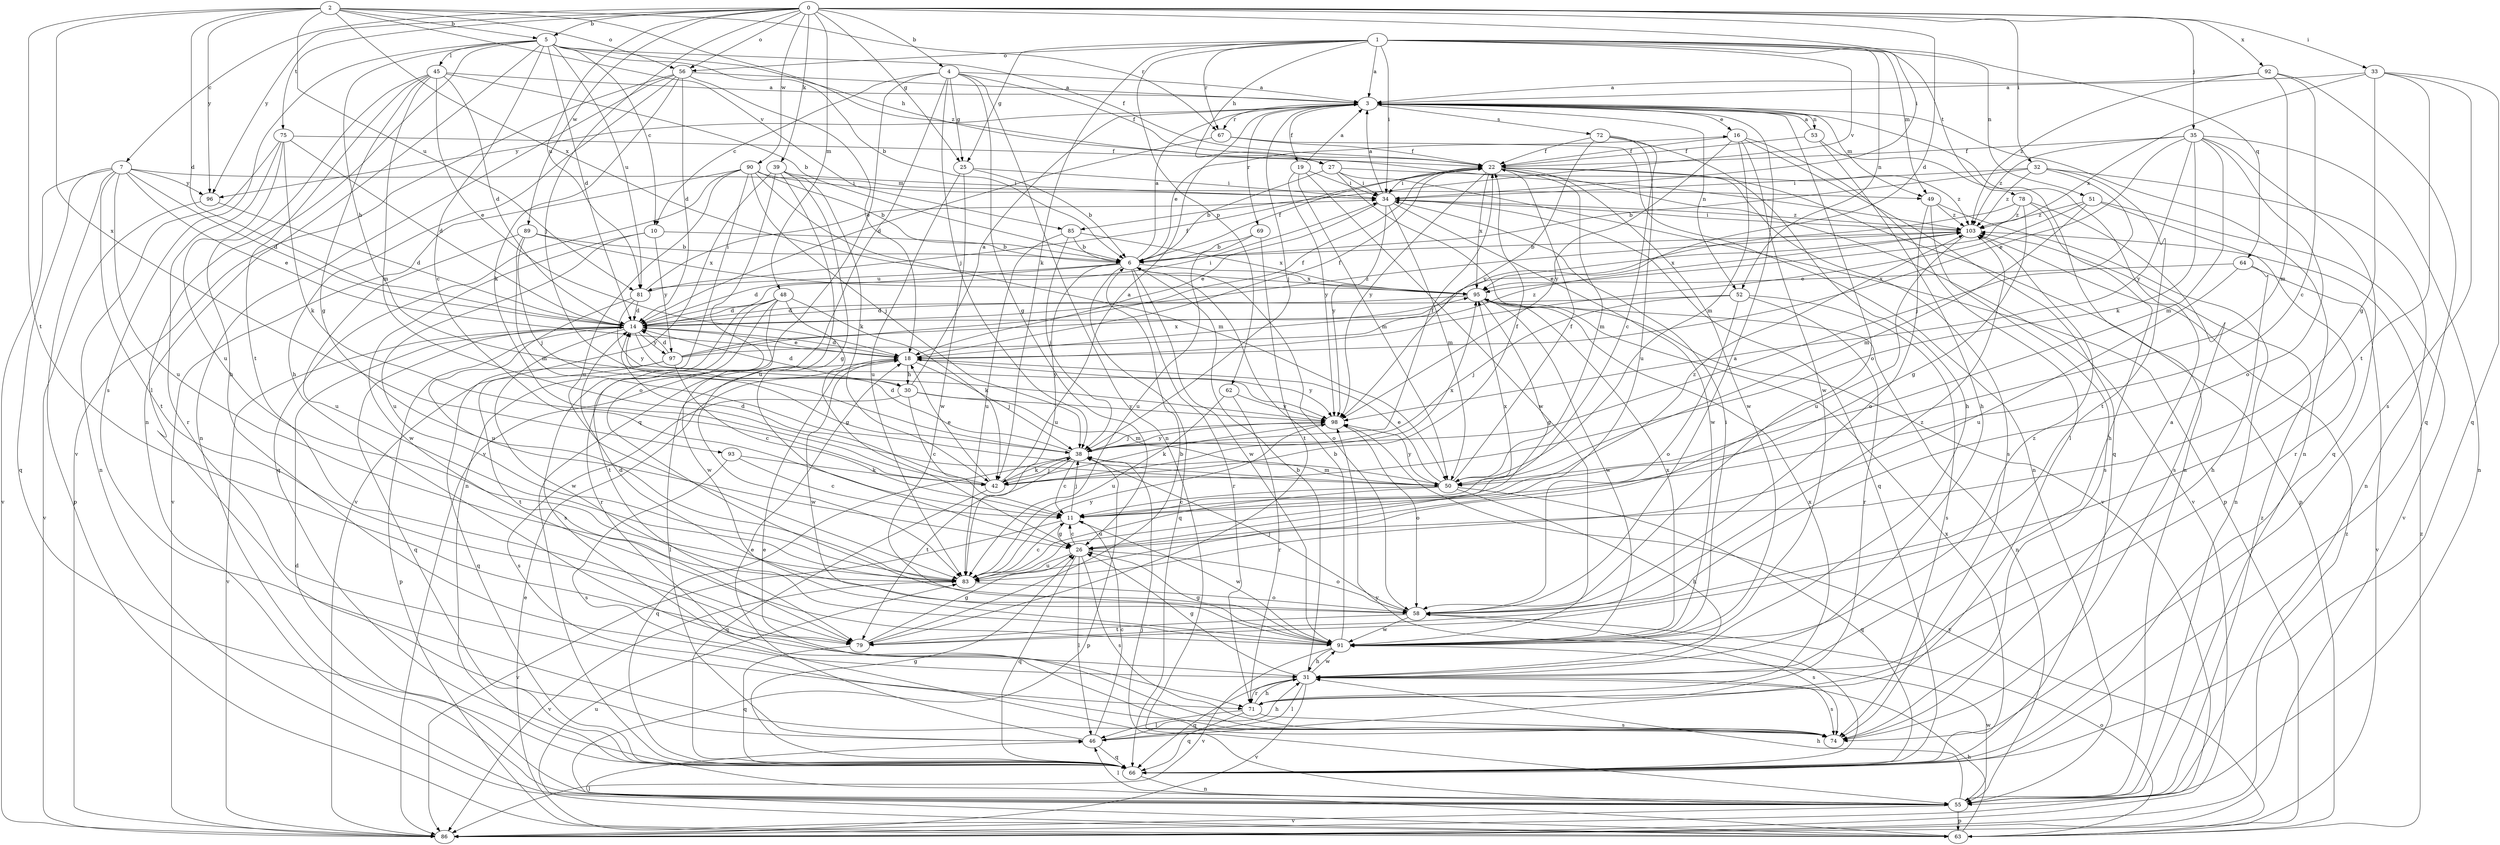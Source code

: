 strict digraph  {
0;
1;
2;
3;
4;
5;
6;
7;
10;
11;
14;
16;
18;
19;
22;
25;
26;
27;
30;
31;
32;
33;
34;
35;
38;
39;
42;
45;
46;
48;
49;
50;
51;
52;
53;
55;
56;
58;
62;
63;
64;
66;
67;
69;
71;
72;
74;
75;
78;
79;
81;
83;
85;
86;
89;
90;
91;
92;
93;
95;
96;
97;
98;
103;
0 -> 4  [label=b];
0 -> 5  [label=b];
0 -> 7  [label=c];
0 -> 14  [label=d];
0 -> 25  [label=g];
0 -> 32  [label=i];
0 -> 33  [label=i];
0 -> 34  [label=i];
0 -> 35  [label=j];
0 -> 38  [label=j];
0 -> 39  [label=k];
0 -> 48  [label=m];
0 -> 56  [label=o];
0 -> 75  [label=t];
0 -> 81  [label=u];
0 -> 89  [label=w];
0 -> 90  [label=w];
0 -> 92  [label=x];
0 -> 96  [label=y];
1 -> 3  [label=a];
1 -> 25  [label=g];
1 -> 27  [label=h];
1 -> 34  [label=i];
1 -> 42  [label=k];
1 -> 49  [label=m];
1 -> 51  [label=n];
1 -> 52  [label=n];
1 -> 56  [label=o];
1 -> 62  [label=p];
1 -> 64  [label=q];
1 -> 67  [label=r];
1 -> 78  [label=t];
1 -> 85  [label=v];
2 -> 5  [label=b];
2 -> 14  [label=d];
2 -> 56  [label=o];
2 -> 67  [label=r];
2 -> 79  [label=t];
2 -> 81  [label=u];
2 -> 85  [label=v];
2 -> 93  [label=x];
2 -> 95  [label=x];
2 -> 96  [label=y];
2 -> 103  [label=z];
3 -> 16  [label=e];
3 -> 19  [label=f];
3 -> 38  [label=j];
3 -> 49  [label=m];
3 -> 52  [label=n];
3 -> 53  [label=n];
3 -> 55  [label=n];
3 -> 58  [label=o];
3 -> 67  [label=r];
3 -> 69  [label=r];
3 -> 72  [label=s];
3 -> 96  [label=y];
4 -> 3  [label=a];
4 -> 10  [label=c];
4 -> 22  [label=f];
4 -> 25  [label=g];
4 -> 26  [label=g];
4 -> 38  [label=j];
4 -> 55  [label=n];
4 -> 66  [label=q];
4 -> 86  [label=v];
5 -> 6  [label=b];
5 -> 10  [label=c];
5 -> 11  [label=c];
5 -> 14  [label=d];
5 -> 22  [label=f];
5 -> 27  [label=h];
5 -> 30  [label=h];
5 -> 45  [label=l];
5 -> 46  [label=l];
5 -> 55  [label=n];
5 -> 74  [label=s];
5 -> 81  [label=u];
6 -> 3  [label=a];
6 -> 14  [label=d];
6 -> 16  [label=e];
6 -> 22  [label=f];
6 -> 58  [label=o];
6 -> 66  [label=q];
6 -> 71  [label=r];
6 -> 81  [label=u];
6 -> 83  [label=u];
6 -> 91  [label=w];
6 -> 95  [label=x];
7 -> 14  [label=d];
7 -> 18  [label=e];
7 -> 49  [label=m];
7 -> 63  [label=p];
7 -> 66  [label=q];
7 -> 79  [label=t];
7 -> 83  [label=u];
7 -> 86  [label=v];
7 -> 96  [label=y];
10 -> 6  [label=b];
10 -> 83  [label=u];
10 -> 91  [label=w];
10 -> 97  [label=y];
11 -> 26  [label=g];
11 -> 38  [label=j];
11 -> 86  [label=v];
11 -> 91  [label=w];
11 -> 95  [label=x];
11 -> 103  [label=z];
14 -> 18  [label=e];
14 -> 34  [label=i];
14 -> 63  [label=p];
14 -> 66  [label=q];
14 -> 86  [label=v];
14 -> 91  [label=w];
14 -> 97  [label=y];
14 -> 98  [label=y];
14 -> 103  [label=z];
16 -> 22  [label=f];
16 -> 46  [label=l];
16 -> 50  [label=m];
16 -> 66  [label=q];
16 -> 91  [label=w];
16 -> 98  [label=y];
18 -> 14  [label=d];
18 -> 22  [label=f];
18 -> 30  [label=h];
18 -> 38  [label=j];
18 -> 46  [label=l];
18 -> 91  [label=w];
18 -> 98  [label=y];
19 -> 3  [label=a];
19 -> 34  [label=i];
19 -> 50  [label=m];
19 -> 91  [label=w];
19 -> 98  [label=y];
22 -> 34  [label=i];
22 -> 50  [label=m];
22 -> 63  [label=p];
22 -> 74  [label=s];
22 -> 86  [label=v];
22 -> 91  [label=w];
22 -> 95  [label=x];
22 -> 98  [label=y];
25 -> 6  [label=b];
25 -> 34  [label=i];
25 -> 83  [label=u];
25 -> 91  [label=w];
26 -> 11  [label=c];
26 -> 46  [label=l];
26 -> 58  [label=o];
26 -> 66  [label=q];
26 -> 74  [label=s];
26 -> 83  [label=u];
27 -> 6  [label=b];
27 -> 34  [label=i];
27 -> 63  [label=p];
27 -> 86  [label=v];
27 -> 103  [label=z];
30 -> 3  [label=a];
30 -> 11  [label=c];
30 -> 14  [label=d];
30 -> 50  [label=m];
30 -> 74  [label=s];
30 -> 98  [label=y];
31 -> 6  [label=b];
31 -> 26  [label=g];
31 -> 46  [label=l];
31 -> 66  [label=q];
31 -> 71  [label=r];
31 -> 74  [label=s];
31 -> 86  [label=v];
31 -> 91  [label=w];
32 -> 6  [label=b];
32 -> 34  [label=i];
32 -> 38  [label=j];
32 -> 55  [label=n];
32 -> 79  [label=t];
32 -> 103  [label=z];
33 -> 3  [label=a];
33 -> 26  [label=g];
33 -> 66  [label=q];
33 -> 74  [label=s];
33 -> 79  [label=t];
33 -> 95  [label=x];
34 -> 3  [label=a];
34 -> 18  [label=e];
34 -> 50  [label=m];
34 -> 66  [label=q];
34 -> 91  [label=w];
34 -> 98  [label=y];
34 -> 103  [label=z];
35 -> 18  [label=e];
35 -> 22  [label=f];
35 -> 42  [label=k];
35 -> 50  [label=m];
35 -> 55  [label=n];
35 -> 58  [label=o];
35 -> 66  [label=q];
35 -> 98  [label=y];
35 -> 103  [label=z];
38 -> 11  [label=c];
38 -> 14  [label=d];
38 -> 22  [label=f];
38 -> 42  [label=k];
38 -> 50  [label=m];
38 -> 63  [label=p];
38 -> 66  [label=q];
38 -> 79  [label=t];
38 -> 98  [label=y];
39 -> 26  [label=g];
39 -> 34  [label=i];
39 -> 42  [label=k];
39 -> 58  [label=o];
39 -> 83  [label=u];
39 -> 86  [label=v];
42 -> 3  [label=a];
42 -> 14  [label=d];
42 -> 18  [label=e];
42 -> 22  [label=f];
42 -> 38  [label=j];
42 -> 66  [label=q];
42 -> 95  [label=x];
45 -> 3  [label=a];
45 -> 6  [label=b];
45 -> 14  [label=d];
45 -> 18  [label=e];
45 -> 26  [label=g];
45 -> 31  [label=h];
45 -> 50  [label=m];
45 -> 79  [label=t];
46 -> 11  [label=c];
46 -> 18  [label=e];
46 -> 31  [label=h];
46 -> 66  [label=q];
48 -> 14  [label=d];
48 -> 26  [label=g];
48 -> 42  [label=k];
48 -> 71  [label=r];
48 -> 74  [label=s];
48 -> 79  [label=t];
48 -> 91  [label=w];
49 -> 55  [label=n];
49 -> 58  [label=o];
49 -> 74  [label=s];
49 -> 103  [label=z];
50 -> 11  [label=c];
50 -> 18  [label=e];
50 -> 22  [label=f];
50 -> 31  [label=h];
50 -> 66  [label=q];
50 -> 83  [label=u];
50 -> 98  [label=y];
51 -> 18  [label=e];
51 -> 50  [label=m];
51 -> 71  [label=r];
51 -> 86  [label=v];
51 -> 103  [label=z];
52 -> 14  [label=d];
52 -> 38  [label=j];
52 -> 58  [label=o];
52 -> 71  [label=r];
52 -> 74  [label=s];
53 -> 3  [label=a];
53 -> 22  [label=f];
53 -> 31  [label=h];
53 -> 55  [label=n];
55 -> 14  [label=d];
55 -> 31  [label=h];
55 -> 38  [label=j];
55 -> 46  [label=l];
55 -> 63  [label=p];
55 -> 86  [label=v];
55 -> 91  [label=w];
55 -> 103  [label=z];
56 -> 3  [label=a];
56 -> 14  [label=d];
56 -> 18  [label=e];
56 -> 31  [label=h];
56 -> 42  [label=k];
56 -> 55  [label=n];
56 -> 86  [label=v];
58 -> 3  [label=a];
58 -> 14  [label=d];
58 -> 38  [label=j];
58 -> 74  [label=s];
58 -> 79  [label=t];
58 -> 91  [label=w];
58 -> 103  [label=z];
62 -> 71  [label=r];
62 -> 83  [label=u];
62 -> 98  [label=y];
63 -> 18  [label=e];
63 -> 31  [label=h];
63 -> 46  [label=l];
63 -> 58  [label=o];
63 -> 83  [label=u];
63 -> 98  [label=y];
63 -> 103  [label=z];
64 -> 31  [label=h];
64 -> 83  [label=u];
64 -> 86  [label=v];
64 -> 95  [label=x];
66 -> 26  [label=g];
66 -> 55  [label=n];
66 -> 95  [label=x];
66 -> 98  [label=y];
67 -> 14  [label=d];
67 -> 22  [label=f];
67 -> 55  [label=n];
69 -> 6  [label=b];
69 -> 79  [label=t];
69 -> 83  [label=u];
71 -> 31  [label=h];
71 -> 46  [label=l];
71 -> 66  [label=q];
71 -> 74  [label=s];
71 -> 95  [label=x];
72 -> 11  [label=c];
72 -> 22  [label=f];
72 -> 31  [label=h];
72 -> 83  [label=u];
72 -> 98  [label=y];
74 -> 3  [label=a];
74 -> 18  [label=e];
75 -> 14  [label=d];
75 -> 22  [label=f];
75 -> 42  [label=k];
75 -> 55  [label=n];
75 -> 71  [label=r];
75 -> 83  [label=u];
78 -> 18  [label=e];
78 -> 26  [label=g];
78 -> 31  [label=h];
78 -> 74  [label=s];
78 -> 103  [label=z];
79 -> 6  [label=b];
79 -> 26  [label=g];
79 -> 66  [label=q];
81 -> 14  [label=d];
81 -> 22  [label=f];
81 -> 34  [label=i];
81 -> 83  [label=u];
81 -> 98  [label=y];
83 -> 11  [label=c];
83 -> 58  [label=o];
83 -> 86  [label=v];
83 -> 98  [label=y];
85 -> 6  [label=b];
85 -> 38  [label=j];
85 -> 83  [label=u];
85 -> 95  [label=x];
86 -> 103  [label=z];
89 -> 6  [label=b];
89 -> 38  [label=j];
89 -> 50  [label=m];
89 -> 83  [label=u];
89 -> 95  [label=x];
90 -> 6  [label=b];
90 -> 34  [label=i];
90 -> 38  [label=j];
90 -> 50  [label=m];
90 -> 55  [label=n];
90 -> 66  [label=q];
90 -> 83  [label=u];
90 -> 86  [label=v];
91 -> 6  [label=b];
91 -> 26  [label=g];
91 -> 31  [label=h];
91 -> 34  [label=i];
91 -> 86  [label=v];
91 -> 95  [label=x];
91 -> 103  [label=z];
92 -> 3  [label=a];
92 -> 11  [label=c];
92 -> 50  [label=m];
92 -> 66  [label=q];
92 -> 103  [label=z];
93 -> 11  [label=c];
93 -> 42  [label=k];
93 -> 74  [label=s];
95 -> 14  [label=d];
95 -> 26  [label=g];
95 -> 55  [label=n];
95 -> 91  [label=w];
96 -> 14  [label=d];
96 -> 86  [label=v];
97 -> 11  [label=c];
97 -> 14  [label=d];
97 -> 22  [label=f];
97 -> 66  [label=q];
97 -> 79  [label=t];
97 -> 95  [label=x];
97 -> 103  [label=z];
98 -> 38  [label=j];
98 -> 42  [label=k];
98 -> 58  [label=o];
103 -> 6  [label=b];
103 -> 34  [label=i];
103 -> 83  [label=u];
103 -> 95  [label=x];
}
